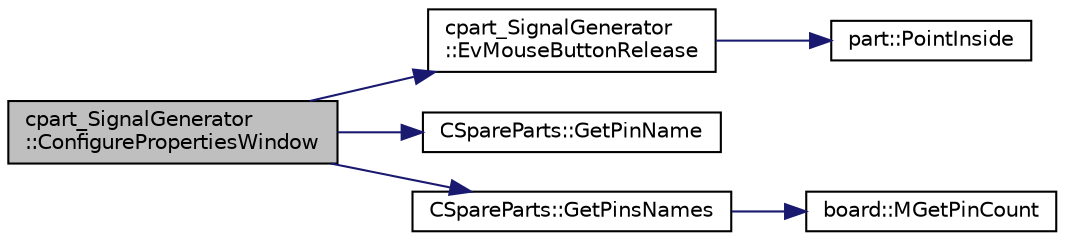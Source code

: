 digraph "cpart_SignalGenerator::ConfigurePropertiesWindow"
{
 // LATEX_PDF_SIZE
  edge [fontname="Helvetica",fontsize="10",labelfontname="Helvetica",labelfontsize="10"];
  node [fontname="Helvetica",fontsize="10",shape=record];
  rankdir="LR";
  Node1 [label="cpart_SignalGenerator\l::ConfigurePropertiesWindow",height=0.2,width=0.4,color="black", fillcolor="grey75", style="filled", fontcolor="black",tooltip="Called to configure the properties window."];
  Node1 -> Node2 [color="midnightblue",fontsize="10",style="solid",fontname="Helvetica"];
  Node2 [label="cpart_SignalGenerator\l::EvMouseButtonRelease",height=0.2,width=0.4,color="black", fillcolor="white", style="filled",URL="$classcpart___signal_generator.html#a7f2beece730e11904488a5db2c9ab67b",tooltip="Event handler on the part."];
  Node2 -> Node3 [color="midnightblue",fontsize="10",style="solid",fontname="Helvetica"];
  Node3 [label="part::PointInside",height=0.2,width=0.4,color="black", fillcolor="white", style="filled",URL="$classpart.html#a99de50507d46d85ece50269de14e5992",tooltip="Return if point x,y is inside of part."];
  Node1 -> Node4 [color="midnightblue",fontsize="10",style="solid",fontname="Helvetica"];
  Node4 [label="CSpareParts::GetPinName",height=0.2,width=0.4,color="black", fillcolor="white", style="filled",URL="$class_c_spare_parts.html#a56db36d1a8c49ca039b5feb083f4fed0",tooltip="Return the name of one pin."];
  Node1 -> Node5 [color="midnightblue",fontsize="10",style="solid",fontname="Helvetica"];
  Node5 [label="CSpareParts::GetPinsNames",height=0.2,width=0.4,color="black", fillcolor="white", style="filled",URL="$class_c_spare_parts.html#aafd37c23afd7ccd809ab85032a479a62",tooltip="Return the name of all pins."];
  Node5 -> Node6 [color="midnightblue",fontsize="10",style="solid",fontname="Helvetica"];
  Node6 [label="board::MGetPinCount",height=0.2,width=0.4,color="black", fillcolor="white", style="filled",URL="$classboard.html#a670f0ecc8e8b3208a863588ebfeef533",tooltip="board microcontroller pin count"];
}
